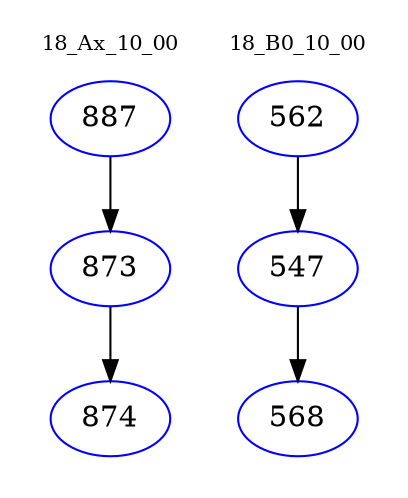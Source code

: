 digraph{
subgraph cluster_0 {
color = white
label = "18_Ax_10_00";
fontsize=10;
T0_887 [label="887", color="blue"]
T0_887 -> T0_873 [color="black"]
T0_873 [label="873", color="blue"]
T0_873 -> T0_874 [color="black"]
T0_874 [label="874", color="blue"]
}
subgraph cluster_1 {
color = white
label = "18_B0_10_00";
fontsize=10;
T1_562 [label="562", color="blue"]
T1_562 -> T1_547 [color="black"]
T1_547 [label="547", color="blue"]
T1_547 -> T1_568 [color="black"]
T1_568 [label="568", color="blue"]
}
}
